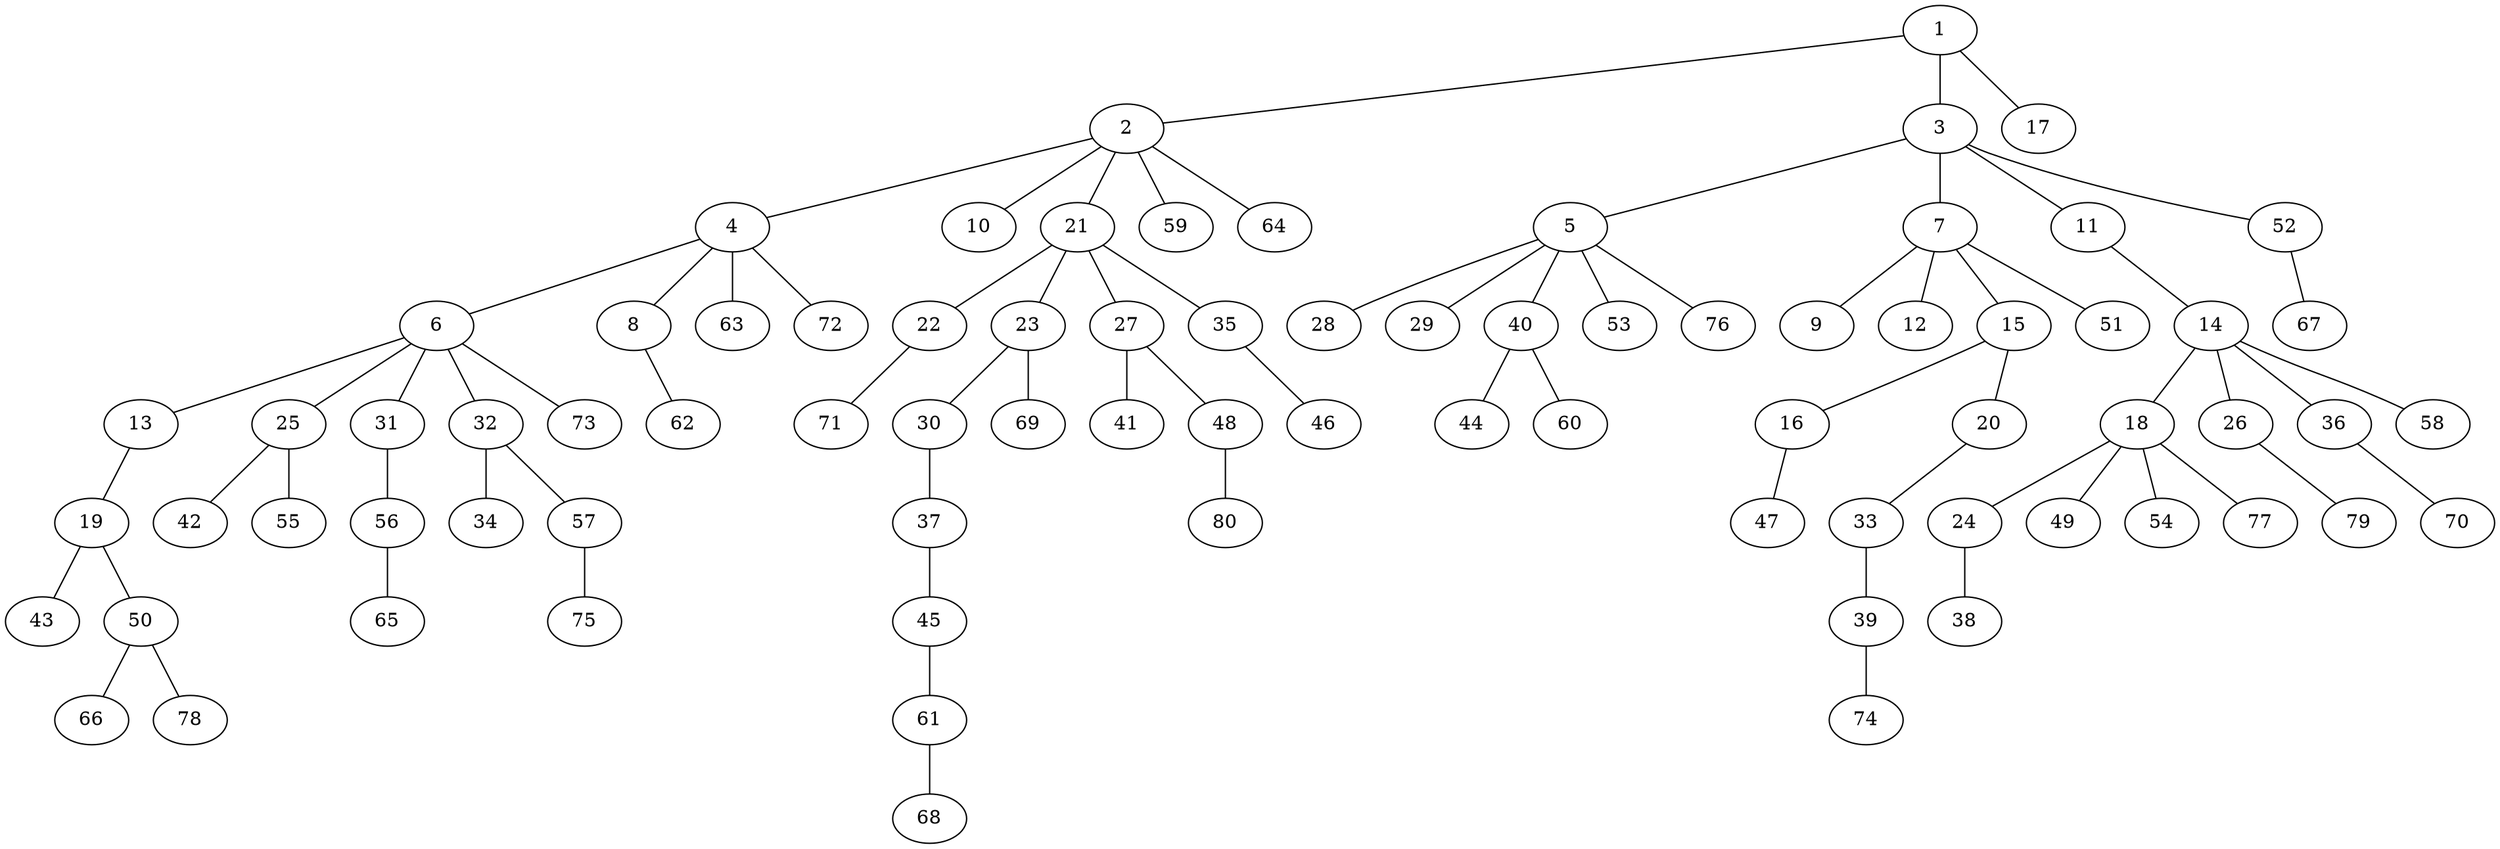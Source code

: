 graph graphname {1--2
1--3
1--17
2--4
2--10
2--21
2--59
2--64
3--5
3--7
3--11
3--52
4--6
4--8
4--63
4--72
5--28
5--29
5--40
5--53
5--76
6--13
6--25
6--31
6--32
6--73
7--9
7--12
7--15
7--51
8--62
11--14
13--19
14--18
14--26
14--36
14--58
15--16
15--20
16--47
18--24
18--49
18--54
18--77
19--43
19--50
20--33
21--22
21--23
21--27
21--35
22--71
23--30
23--69
24--38
25--42
25--55
26--79
27--41
27--48
30--37
31--56
32--34
32--57
33--39
35--46
36--70
37--45
39--74
40--44
40--60
45--61
48--80
50--66
50--78
52--67
56--65
57--75
61--68
}